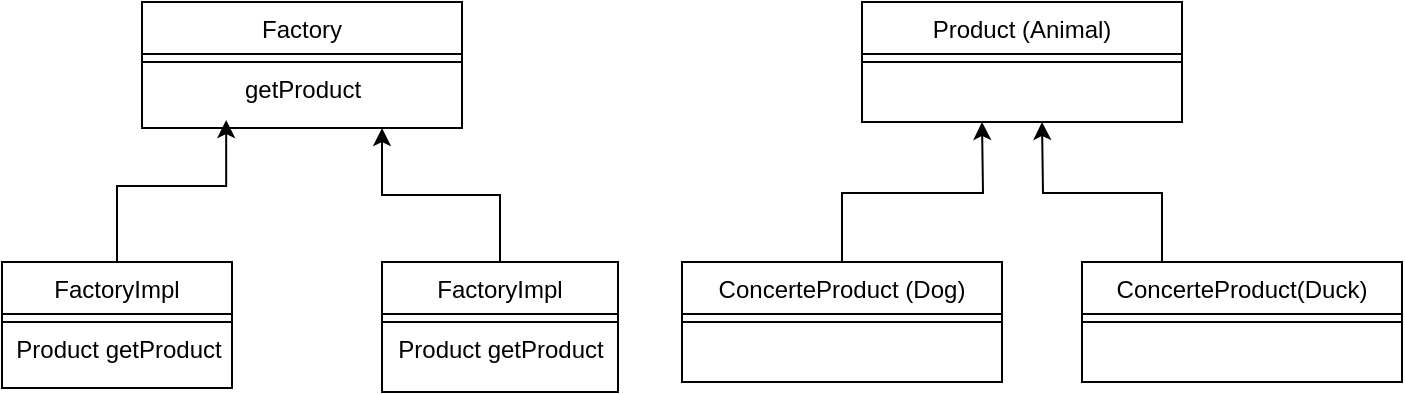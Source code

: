 <mxfile version="12.9.11" type="google"><diagram id="C5RBs43oDa-KdzZeNtuy" name="Page-1"><mxGraphModel dx="786" dy="468" grid="1" gridSize="10" guides="1" tooltips="1" connect="1" arrows="1" fold="1" page="1" pageScale="1" pageWidth="827" pageHeight="1169" math="0" shadow="0"><root><mxCell id="WIyWlLk6GJQsqaUBKTNV-0"/><mxCell id="WIyWlLk6GJQsqaUBKTNV-1" parent="WIyWlLk6GJQsqaUBKTNV-0"/><mxCell id="zkfFHV4jXpPFQw0GAbJ--6" value="Product (Animal)" style="swimlane;fontStyle=0;align=center;verticalAlign=top;childLayout=stackLayout;horizontal=1;startSize=26;horizontalStack=0;resizeParent=1;resizeLast=0;collapsible=1;marginBottom=0;rounded=0;shadow=0;strokeWidth=1;" parent="WIyWlLk6GJQsqaUBKTNV-1" vertex="1"><mxGeometry x="520" y="210" width="160" height="60" as="geometry"><mxRectangle x="130" y="380" width="160" height="26" as="alternateBounds"/></mxGeometry></mxCell><mxCell id="zkfFHV4jXpPFQw0GAbJ--9" value="" style="line;html=1;strokeWidth=1;align=left;verticalAlign=middle;spacingTop=-1;spacingLeft=3;spacingRight=3;rotatable=0;labelPosition=right;points=[];portConstraint=eastwest;" parent="zkfFHV4jXpPFQw0GAbJ--6" vertex="1"><mxGeometry y="26" width="160" height="8" as="geometry"/></mxCell><mxCell id="mtiVm_rC1JVr3y7m8NSZ-7" style="edgeStyle=orthogonalEdgeStyle;rounded=0;orthogonalLoop=1;jettySize=auto;html=1;" edge="1" parent="WIyWlLk6GJQsqaUBKTNV-1" source="mtiVm_rC1JVr3y7m8NSZ-3"><mxGeometry relative="1" as="geometry"><mxPoint x="580" y="270" as="targetPoint"/></mxGeometry></mxCell><mxCell id="mtiVm_rC1JVr3y7m8NSZ-3" value="ConcerteProduct (Dog)" style="swimlane;fontStyle=0;align=center;verticalAlign=top;childLayout=stackLayout;horizontal=1;startSize=26;horizontalStack=0;resizeParent=1;resizeLast=0;collapsible=1;marginBottom=0;rounded=0;shadow=0;strokeWidth=1;" vertex="1" parent="WIyWlLk6GJQsqaUBKTNV-1"><mxGeometry x="430" y="340" width="160" height="60" as="geometry"><mxRectangle x="130" y="380" width="160" height="26" as="alternateBounds"/></mxGeometry></mxCell><mxCell id="mtiVm_rC1JVr3y7m8NSZ-4" value="" style="line;html=1;strokeWidth=1;align=left;verticalAlign=middle;spacingTop=-1;spacingLeft=3;spacingRight=3;rotatable=0;labelPosition=right;points=[];portConstraint=eastwest;" vertex="1" parent="mtiVm_rC1JVr3y7m8NSZ-3"><mxGeometry y="26" width="160" height="8" as="geometry"/></mxCell><mxCell id="mtiVm_rC1JVr3y7m8NSZ-8" style="edgeStyle=orthogonalEdgeStyle;rounded=0;orthogonalLoop=1;jettySize=auto;html=1;exitX=0.25;exitY=0;exitDx=0;exitDy=0;" edge="1" parent="WIyWlLk6GJQsqaUBKTNV-1" source="mtiVm_rC1JVr3y7m8NSZ-5"><mxGeometry relative="1" as="geometry"><mxPoint x="610" y="270" as="targetPoint"/></mxGeometry></mxCell><mxCell id="mtiVm_rC1JVr3y7m8NSZ-5" value="ConcerteProduct(Duck)" style="swimlane;fontStyle=0;align=center;verticalAlign=top;childLayout=stackLayout;horizontal=1;startSize=26;horizontalStack=0;resizeParent=1;resizeLast=0;collapsible=1;marginBottom=0;rounded=0;shadow=0;strokeWidth=1;" vertex="1" parent="WIyWlLk6GJQsqaUBKTNV-1"><mxGeometry x="630" y="340" width="160" height="60" as="geometry"><mxRectangle x="130" y="380" width="160" height="26" as="alternateBounds"/></mxGeometry></mxCell><mxCell id="mtiVm_rC1JVr3y7m8NSZ-6" value="" style="line;html=1;strokeWidth=1;align=left;verticalAlign=middle;spacingTop=-1;spacingLeft=3;spacingRight=3;rotatable=0;labelPosition=right;points=[];portConstraint=eastwest;" vertex="1" parent="mtiVm_rC1JVr3y7m8NSZ-5"><mxGeometry y="26" width="160" height="8" as="geometry"/></mxCell><mxCell id="mtiVm_rC1JVr3y7m8NSZ-9" value="Factory" style="swimlane;fontStyle=0;align=center;verticalAlign=top;childLayout=stackLayout;horizontal=1;startSize=26;horizontalStack=0;resizeParent=1;resizeLast=0;collapsible=1;marginBottom=0;rounded=0;shadow=0;strokeWidth=1;" vertex="1" parent="WIyWlLk6GJQsqaUBKTNV-1"><mxGeometry x="160" y="210" width="160" height="63" as="geometry"><mxRectangle x="130" y="380" width="160" height="26" as="alternateBounds"/></mxGeometry></mxCell><mxCell id="mtiVm_rC1JVr3y7m8NSZ-10" value="" style="line;html=1;strokeWidth=1;align=left;verticalAlign=middle;spacingTop=-1;spacingLeft=3;spacingRight=3;rotatable=0;labelPosition=right;points=[];portConstraint=eastwest;" vertex="1" parent="mtiVm_rC1JVr3y7m8NSZ-9"><mxGeometry y="26" width="160" height="8" as="geometry"/></mxCell><mxCell id="mtiVm_rC1JVr3y7m8NSZ-16" value="getProduct" style="text;html=1;align=center;verticalAlign=middle;resizable=0;points=[];autosize=1;" vertex="1" parent="mtiVm_rC1JVr3y7m8NSZ-9"><mxGeometry y="34" width="160" height="20" as="geometry"/></mxCell><mxCell id="mtiVm_rC1JVr3y7m8NSZ-19" style="edgeStyle=orthogonalEdgeStyle;rounded=0;orthogonalLoop=1;jettySize=auto;html=1;entryX=0.263;entryY=1.25;entryDx=0;entryDy=0;entryPerimeter=0;" edge="1" parent="WIyWlLk6GJQsqaUBKTNV-1" source="mtiVm_rC1JVr3y7m8NSZ-11" target="mtiVm_rC1JVr3y7m8NSZ-16"><mxGeometry relative="1" as="geometry"/></mxCell><mxCell id="mtiVm_rC1JVr3y7m8NSZ-11" value="FactoryImpl" style="swimlane;fontStyle=0;align=center;verticalAlign=top;childLayout=stackLayout;horizontal=1;startSize=26;horizontalStack=0;resizeParent=1;resizeLast=0;collapsible=1;marginBottom=0;rounded=0;shadow=0;strokeWidth=1;" vertex="1" parent="WIyWlLk6GJQsqaUBKTNV-1"><mxGeometry x="90" y="340" width="115" height="63" as="geometry"><mxRectangle x="130" y="380" width="160" height="26" as="alternateBounds"/></mxGeometry></mxCell><mxCell id="mtiVm_rC1JVr3y7m8NSZ-12" value="" style="line;html=1;strokeWidth=1;align=left;verticalAlign=middle;spacingTop=-1;spacingLeft=3;spacingRight=3;rotatable=0;labelPosition=right;points=[];portConstraint=eastwest;" vertex="1" parent="mtiVm_rC1JVr3y7m8NSZ-11"><mxGeometry y="26" width="115" height="8" as="geometry"/></mxCell><mxCell id="mtiVm_rC1JVr3y7m8NSZ-17" value="Product getProduct" style="text;html=1;align=center;verticalAlign=middle;resizable=0;points=[];autosize=1;" vertex="1" parent="mtiVm_rC1JVr3y7m8NSZ-11"><mxGeometry y="34" width="115" height="20" as="geometry"/></mxCell><mxCell id="mtiVm_rC1JVr3y7m8NSZ-21" style="edgeStyle=orthogonalEdgeStyle;rounded=0;orthogonalLoop=1;jettySize=auto;html=1;entryX=0.75;entryY=1;entryDx=0;entryDy=0;" edge="1" parent="WIyWlLk6GJQsqaUBKTNV-1" source="mtiVm_rC1JVr3y7m8NSZ-14" target="mtiVm_rC1JVr3y7m8NSZ-9"><mxGeometry relative="1" as="geometry"/></mxCell><mxCell id="mtiVm_rC1JVr3y7m8NSZ-14" value="FactoryImpl" style="swimlane;fontStyle=0;align=center;verticalAlign=top;childLayout=stackLayout;horizontal=1;startSize=26;horizontalStack=0;resizeParent=1;resizeLast=0;collapsible=1;marginBottom=0;rounded=0;shadow=0;strokeWidth=1;" vertex="1" parent="WIyWlLk6GJQsqaUBKTNV-1"><mxGeometry x="280" y="340" width="118" height="65" as="geometry"><mxRectangle x="130" y="380" width="160" height="26" as="alternateBounds"/></mxGeometry></mxCell><mxCell id="mtiVm_rC1JVr3y7m8NSZ-15" value="" style="line;html=1;strokeWidth=1;align=left;verticalAlign=middle;spacingTop=-1;spacingLeft=3;spacingRight=3;rotatable=0;labelPosition=right;points=[];portConstraint=eastwest;" vertex="1" parent="mtiVm_rC1JVr3y7m8NSZ-14"><mxGeometry y="26" width="118" height="8" as="geometry"/></mxCell><mxCell id="mtiVm_rC1JVr3y7m8NSZ-18" value="Product getProduct" style="text;html=1;align=center;verticalAlign=middle;resizable=0;points=[];autosize=1;" vertex="1" parent="mtiVm_rC1JVr3y7m8NSZ-14"><mxGeometry y="34" width="118" height="20" as="geometry"/></mxCell></root></mxGraphModel></diagram></mxfile>